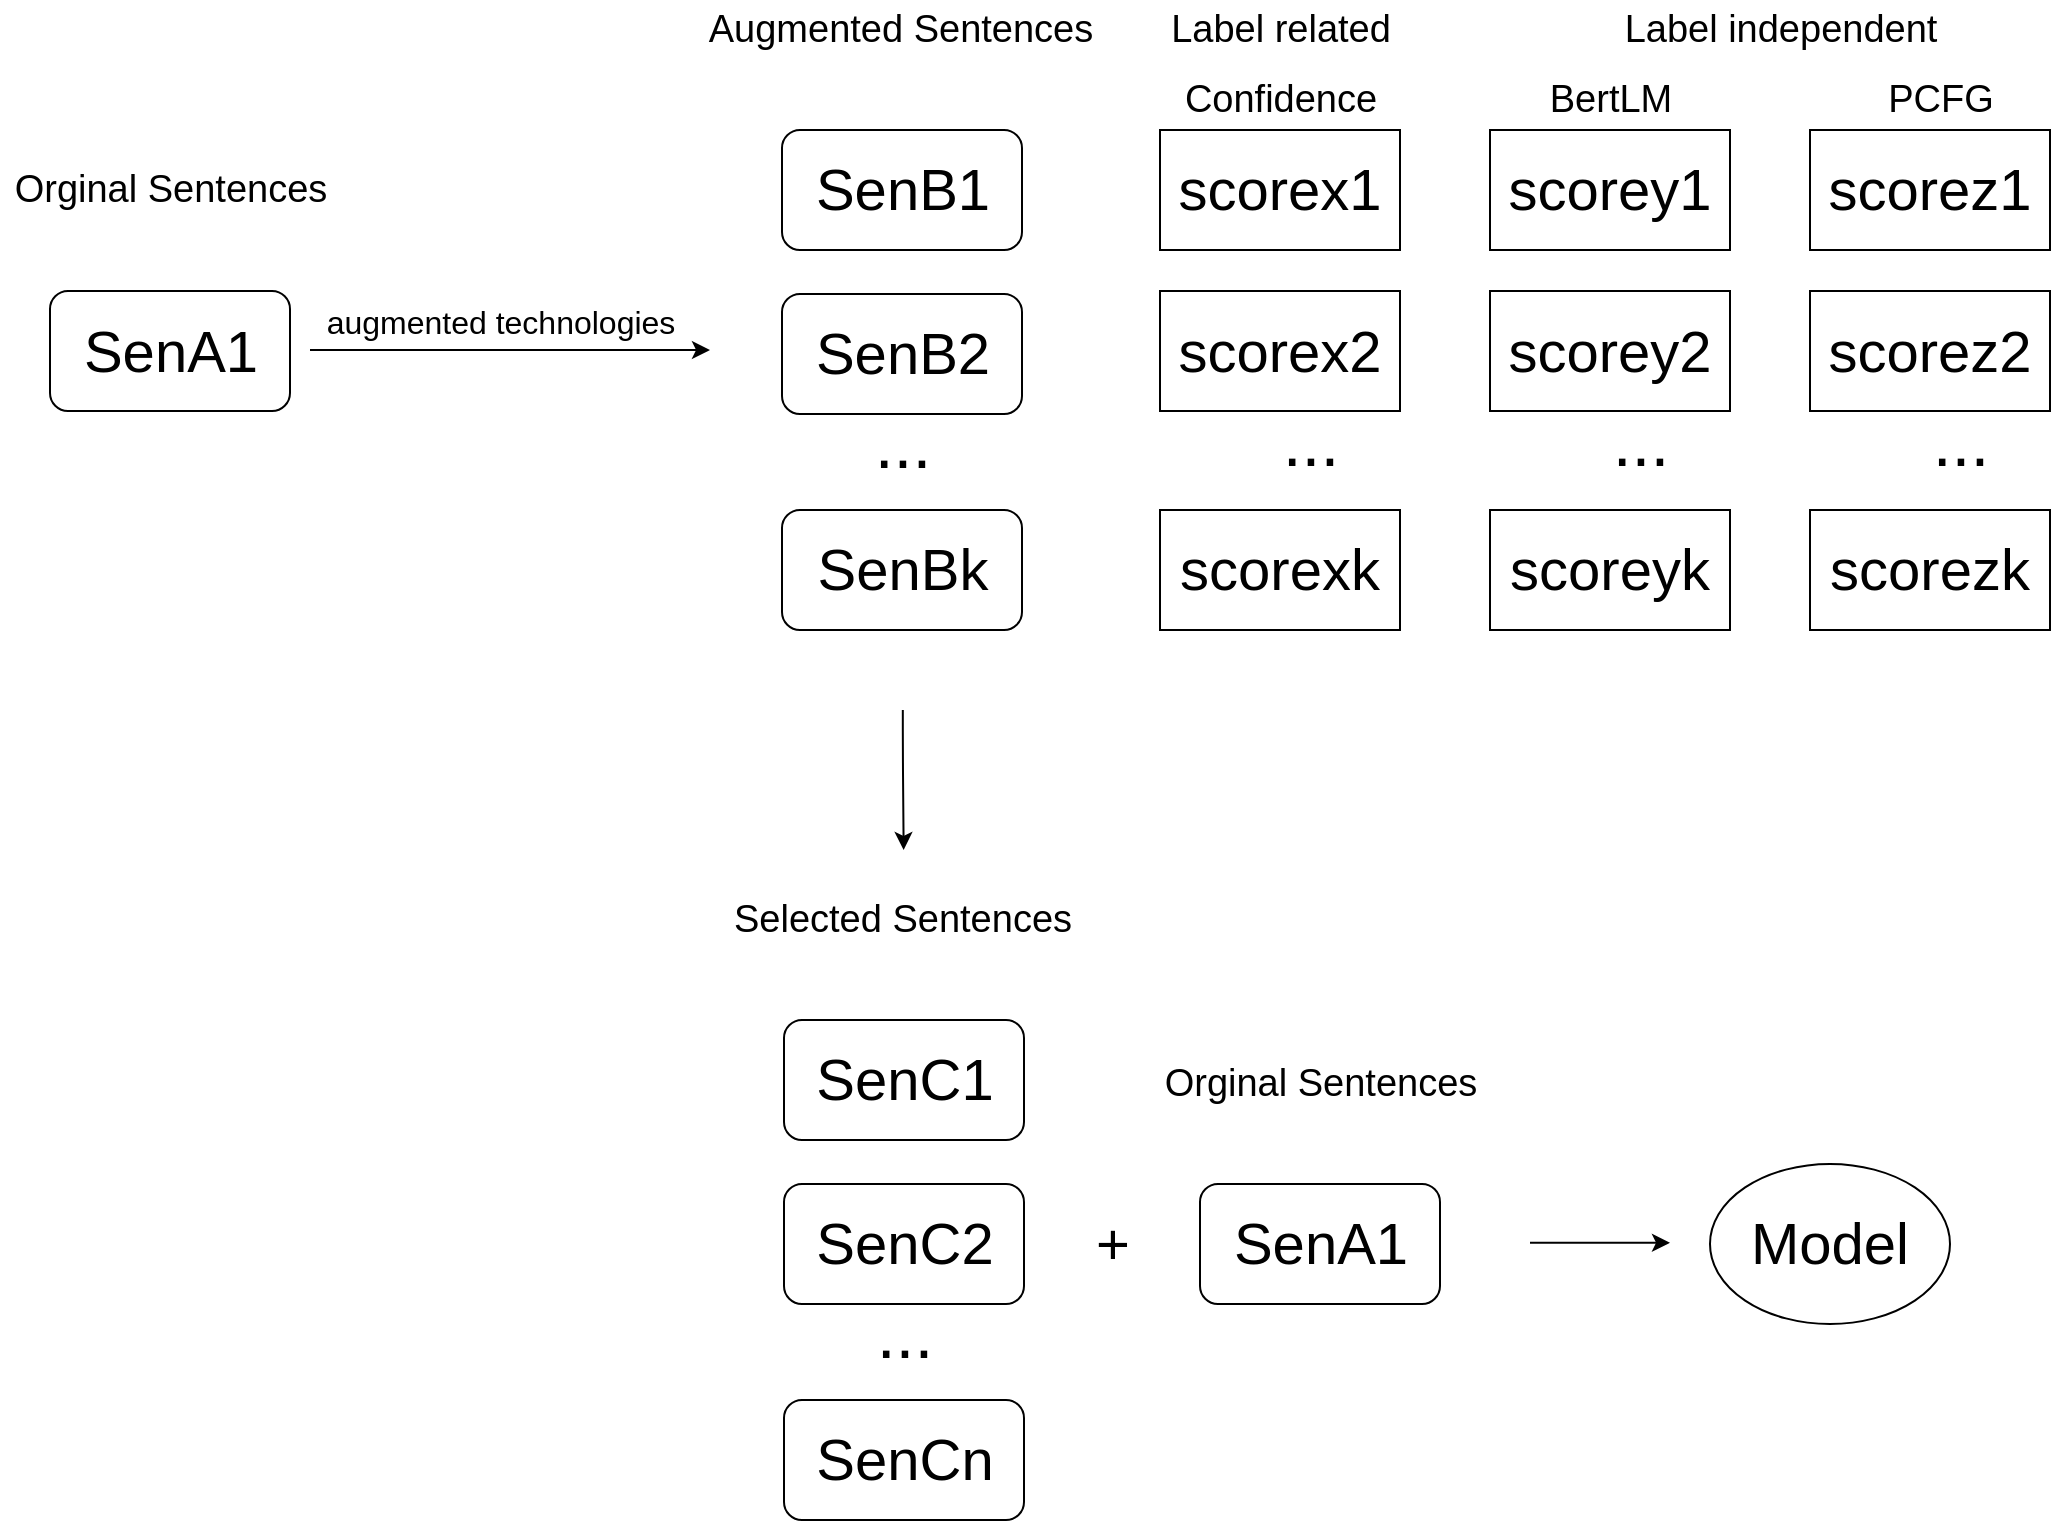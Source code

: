 <mxfile version="14.4.3" type="github">
  <diagram id="TOtBnsWWQq2DDUxLwHkW" name="第 1 页">
    <mxGraphModel dx="1221" dy="645" grid="1" gridSize="10" guides="1" tooltips="1" connect="1" arrows="1" fold="1" page="1" pageScale="1" pageWidth="827" pageHeight="1169" math="0" shadow="0">
      <root>
        <mxCell id="0" />
        <mxCell id="1" parent="0" />
        <mxCell id="BK7y1zI5hKH5JpizI_Pc-1" value="" style="rounded=1;whiteSpace=wrap;html=1;" vertex="1" parent="1">
          <mxGeometry x="50" y="160.5" width="120" height="60" as="geometry" />
        </mxCell>
        <mxCell id="BK7y1zI5hKH5JpizI_Pc-14" value="" style="edgeStyle=orthogonalEdgeStyle;rounded=0;orthogonalLoop=1;jettySize=auto;html=1;fontSize=29;" edge="1" parent="1">
          <mxGeometry relative="1" as="geometry">
            <mxPoint x="180" y="190" as="sourcePoint" />
            <mxPoint x="380" y="190" as="targetPoint" />
          </mxGeometry>
        </mxCell>
        <mxCell id="BK7y1zI5hKH5JpizI_Pc-2" value="&lt;font style=&quot;font-size: 29px&quot;&gt;SenA1&lt;/font&gt;" style="text;html=1;resizable=0;autosize=1;align=center;verticalAlign=middle;points=[];rounded=0;fontSize=29;" vertex="1" parent="1">
          <mxGeometry x="60" y="170.5" width="100" height="40" as="geometry" />
        </mxCell>
        <mxCell id="BK7y1zI5hKH5JpizI_Pc-7" value="" style="rounded=1;whiteSpace=wrap;html=1;" vertex="1" parent="1">
          <mxGeometry x="416" y="162" width="120" height="60" as="geometry" />
        </mxCell>
        <mxCell id="BK7y1zI5hKH5JpizI_Pc-8" value="&lt;font style=&quot;font-size: 29px&quot;&gt;SenB2&lt;/font&gt;" style="text;html=1;resizable=0;autosize=1;align=center;verticalAlign=middle;points=[];fillColor=none;strokeColor=none;rounded=0;fontSize=29;" vertex="1" parent="1">
          <mxGeometry x="426" y="172" width="100" height="40" as="geometry" />
        </mxCell>
        <mxCell id="BK7y1zI5hKH5JpizI_Pc-9" value="" style="rounded=1;whiteSpace=wrap;html=1;" vertex="1" parent="1">
          <mxGeometry x="416" y="80" width="120" height="60" as="geometry" />
        </mxCell>
        <mxCell id="BK7y1zI5hKH5JpizI_Pc-10" value="&lt;font style=&quot;font-size: 29px&quot;&gt;SenB1&lt;/font&gt;" style="text;html=1;resizable=0;autosize=1;align=center;verticalAlign=middle;points=[];fillColor=none;strokeColor=none;rounded=0;fontSize=29;" vertex="1" parent="1">
          <mxGeometry x="426" y="90" width="100" height="40" as="geometry" />
        </mxCell>
        <mxCell id="BK7y1zI5hKH5JpizI_Pc-11" value="" style="rounded=1;whiteSpace=wrap;html=1;" vertex="1" parent="1">
          <mxGeometry x="416" y="270" width="120" height="60" as="geometry" />
        </mxCell>
        <mxCell id="BK7y1zI5hKH5JpizI_Pc-12" value="&lt;font style=&quot;font-size: 29px&quot;&gt;SenBk&lt;/font&gt;" style="text;html=1;resizable=0;autosize=1;align=center;verticalAlign=middle;points=[];fillColor=none;strokeColor=none;rounded=0;fontSize=29;" vertex="1" parent="1">
          <mxGeometry x="426" y="280" width="100" height="40" as="geometry" />
        </mxCell>
        <mxCell id="BK7y1zI5hKH5JpizI_Pc-16" value="Orginal Sentences" style="text;html=1;align=center;verticalAlign=middle;resizable=0;points=[];autosize=1;fontSize=19;" vertex="1" parent="1">
          <mxGeometry x="25" y="95" width="170" height="30" as="geometry" />
        </mxCell>
        <mxCell id="BK7y1zI5hKH5JpizI_Pc-17" value="Augmented Sentences" style="text;html=1;align=center;verticalAlign=middle;resizable=0;points=[];autosize=1;fontSize=19;" vertex="1" parent="1">
          <mxGeometry x="370" y="15" width="210" height="30" as="geometry" />
        </mxCell>
        <mxCell id="BK7y1zI5hKH5JpizI_Pc-18" value="..." style="text;html=1;align=center;verticalAlign=middle;resizable=0;points=[];autosize=1;fontSize=34;" vertex="1" parent="1">
          <mxGeometry x="456" y="212" width="40" height="50" as="geometry" />
        </mxCell>
        <mxCell id="BK7y1zI5hKH5JpizI_Pc-20" value="augmented technologies" style="text;html=1;align=center;verticalAlign=middle;resizable=0;points=[];autosize=1;fontSize=16;" vertex="1" parent="1">
          <mxGeometry x="180" y="165.5" width="190" height="20" as="geometry" />
        </mxCell>
        <mxCell id="BK7y1zI5hKH5JpizI_Pc-22" value="Label&amp;nbsp;&lt;span&gt;related&lt;/span&gt;" style="text;html=1;align=center;verticalAlign=middle;resizable=0;points=[];autosize=1;fontSize=19;" vertex="1" parent="1">
          <mxGeometry x="600" y="15" width="130" height="30" as="geometry" />
        </mxCell>
        <mxCell id="BK7y1zI5hKH5JpizI_Pc-23" value="Label&amp;nbsp;independent" style="text;html=1;align=center;verticalAlign=middle;resizable=0;points=[];autosize=1;fontSize=19;" vertex="1" parent="1">
          <mxGeometry x="830" y="15" width="170" height="30" as="geometry" />
        </mxCell>
        <mxCell id="BK7y1zI5hKH5JpizI_Pc-27" value="Confidence" style="text;html=1;align=center;verticalAlign=middle;resizable=0;points=[];autosize=1;fontSize=19;" vertex="1" parent="1">
          <mxGeometry x="610" y="50" width="110" height="30" as="geometry" />
        </mxCell>
        <mxCell id="BK7y1zI5hKH5JpizI_Pc-28" value="BertLM" style="text;html=1;align=center;verticalAlign=middle;resizable=0;points=[];autosize=1;fontSize=19;" vertex="1" parent="1">
          <mxGeometry x="790" y="50" width="80" height="30" as="geometry" />
        </mxCell>
        <mxCell id="BK7y1zI5hKH5JpizI_Pc-29" value="PCFG" style="text;html=1;align=center;verticalAlign=middle;resizable=0;points=[];autosize=1;fontSize=19;" vertex="1" parent="1">
          <mxGeometry x="960" y="50" width="70" height="30" as="geometry" />
        </mxCell>
        <mxCell id="BK7y1zI5hKH5JpizI_Pc-37" value="&lt;font style=&quot;font-size: 29px&quot;&gt;scorex1&lt;/font&gt;" style="rounded=0;whiteSpace=wrap;html=1;sketch=0;" vertex="1" parent="1">
          <mxGeometry x="605" y="80" width="120" height="60" as="geometry" />
        </mxCell>
        <mxCell id="BK7y1zI5hKH5JpizI_Pc-38" value="&lt;font style=&quot;font-size: 29px&quot;&gt;scorex2&lt;/font&gt;" style="rounded=0;whiteSpace=wrap;html=1;sketch=0;" vertex="1" parent="1">
          <mxGeometry x="605" y="160.5" width="120" height="60" as="geometry" />
        </mxCell>
        <mxCell id="BK7y1zI5hKH5JpizI_Pc-39" value="&lt;font style=&quot;font-size: 29px&quot;&gt;scorexk&lt;/font&gt;" style="rounded=0;whiteSpace=wrap;html=1;sketch=0;" vertex="1" parent="1">
          <mxGeometry x="605" y="270" width="120" height="60" as="geometry" />
        </mxCell>
        <mxCell id="BK7y1zI5hKH5JpizI_Pc-40" value="..." style="text;html=1;align=center;verticalAlign=middle;resizable=0;points=[];autosize=1;fontSize=34;" vertex="1" parent="1">
          <mxGeometry x="660" y="210.5" width="40" height="50" as="geometry" />
        </mxCell>
        <mxCell id="BK7y1zI5hKH5JpizI_Pc-41" value="&lt;font style=&quot;font-size: 29px&quot;&gt;scorey1&lt;/font&gt;" style="rounded=0;whiteSpace=wrap;html=1;sketch=0;" vertex="1" parent="1">
          <mxGeometry x="770" y="80" width="120" height="60" as="geometry" />
        </mxCell>
        <mxCell id="BK7y1zI5hKH5JpizI_Pc-42" value="&lt;font style=&quot;font-size: 29px&quot;&gt;scorey2&lt;/font&gt;" style="rounded=0;whiteSpace=wrap;html=1;sketch=0;" vertex="1" parent="1">
          <mxGeometry x="770" y="160.5" width="120" height="60" as="geometry" />
        </mxCell>
        <mxCell id="BK7y1zI5hKH5JpizI_Pc-43" value="&lt;font style=&quot;font-size: 29px&quot;&gt;scoreyk&lt;/font&gt;" style="rounded=0;whiteSpace=wrap;html=1;sketch=0;" vertex="1" parent="1">
          <mxGeometry x="770" y="270" width="120" height="60" as="geometry" />
        </mxCell>
        <mxCell id="BK7y1zI5hKH5JpizI_Pc-44" value="..." style="text;html=1;align=center;verticalAlign=middle;resizable=0;points=[];autosize=1;fontSize=34;" vertex="1" parent="1">
          <mxGeometry x="825" y="210.5" width="40" height="50" as="geometry" />
        </mxCell>
        <mxCell id="BK7y1zI5hKH5JpizI_Pc-50" value="&lt;font style=&quot;font-size: 29px&quot;&gt;scorez1&lt;/font&gt;" style="rounded=0;whiteSpace=wrap;html=1;sketch=0;" vertex="1" parent="1">
          <mxGeometry x="930" y="80" width="120" height="60" as="geometry" />
        </mxCell>
        <mxCell id="BK7y1zI5hKH5JpizI_Pc-51" value="&lt;font style=&quot;font-size: 29px&quot;&gt;scorez2&lt;/font&gt;" style="rounded=0;whiteSpace=wrap;html=1;sketch=0;" vertex="1" parent="1">
          <mxGeometry x="930" y="160.5" width="120" height="60" as="geometry" />
        </mxCell>
        <mxCell id="BK7y1zI5hKH5JpizI_Pc-52" value="&lt;font style=&quot;font-size: 29px&quot;&gt;scorezk&lt;/font&gt;" style="rounded=0;whiteSpace=wrap;html=1;sketch=0;" vertex="1" parent="1">
          <mxGeometry x="930" y="270" width="120" height="60" as="geometry" />
        </mxCell>
        <mxCell id="BK7y1zI5hKH5JpizI_Pc-53" value="..." style="text;html=1;align=center;verticalAlign=middle;resizable=0;points=[];autosize=1;fontSize=34;" vertex="1" parent="1">
          <mxGeometry x="985" y="210.5" width="40" height="50" as="geometry" />
        </mxCell>
        <mxCell id="BK7y1zI5hKH5JpizI_Pc-54" value="" style="endArrow=classic;html=1;" edge="1" parent="1">
          <mxGeometry width="50" height="50" relative="1" as="geometry">
            <mxPoint x="476.41" y="370" as="sourcePoint" />
            <mxPoint x="476.82" y="440" as="targetPoint" />
            <Array as="points">
              <mxPoint x="476.41" y="390" />
            </Array>
          </mxGeometry>
        </mxCell>
        <mxCell id="BK7y1zI5hKH5JpizI_Pc-55" value="" style="rounded=1;whiteSpace=wrap;html=1;" vertex="1" parent="1">
          <mxGeometry x="417" y="607" width="120" height="60" as="geometry" />
        </mxCell>
        <mxCell id="BK7y1zI5hKH5JpizI_Pc-56" value="&lt;font style=&quot;font-size: 29px&quot;&gt;SenC2&lt;/font&gt;" style="text;html=1;resizable=0;autosize=1;align=center;verticalAlign=middle;points=[];fillColor=none;strokeColor=none;rounded=0;fontSize=29;" vertex="1" parent="1">
          <mxGeometry x="427" y="617" width="100" height="40" as="geometry" />
        </mxCell>
        <mxCell id="BK7y1zI5hKH5JpizI_Pc-57" value="" style="rounded=1;whiteSpace=wrap;html=1;" vertex="1" parent="1">
          <mxGeometry x="417" y="525" width="120" height="60" as="geometry" />
        </mxCell>
        <mxCell id="BK7y1zI5hKH5JpizI_Pc-58" value="&lt;font style=&quot;font-size: 29px&quot;&gt;SenC1&lt;/font&gt;" style="text;html=1;resizable=0;autosize=1;align=center;verticalAlign=middle;points=[];fillColor=none;strokeColor=none;rounded=0;fontSize=29;" vertex="1" parent="1">
          <mxGeometry x="427" y="535" width="100" height="40" as="geometry" />
        </mxCell>
        <mxCell id="BK7y1zI5hKH5JpizI_Pc-59" value="" style="rounded=1;whiteSpace=wrap;html=1;" vertex="1" parent="1">
          <mxGeometry x="417" y="715" width="120" height="60" as="geometry" />
        </mxCell>
        <mxCell id="BK7y1zI5hKH5JpizI_Pc-60" value="&lt;font style=&quot;font-size: 29px&quot;&gt;SenCn&lt;/font&gt;" style="text;html=1;resizable=0;autosize=1;align=center;verticalAlign=middle;points=[];fillColor=none;strokeColor=none;rounded=0;fontSize=29;" vertex="1" parent="1">
          <mxGeometry x="427" y="725" width="100" height="40" as="geometry" />
        </mxCell>
        <mxCell id="BK7y1zI5hKH5JpizI_Pc-61" value="Selected Sentences" style="text;html=1;align=center;verticalAlign=middle;resizable=0;points=[];autosize=1;fontSize=19;" vertex="1" parent="1">
          <mxGeometry x="386" y="460" width="180" height="30" as="geometry" />
        </mxCell>
        <mxCell id="BK7y1zI5hKH5JpizI_Pc-62" value="..." style="text;html=1;align=center;verticalAlign=middle;resizable=0;points=[];autosize=1;fontSize=34;" vertex="1" parent="1">
          <mxGeometry x="457" y="657" width="40" height="50" as="geometry" />
        </mxCell>
        <mxCell id="BK7y1zI5hKH5JpizI_Pc-64" value="" style="endArrow=classic;html=1;" edge="1" parent="1">
          <mxGeometry width="50" height="50" relative="1" as="geometry">
            <mxPoint x="790" y="636.41" as="sourcePoint" />
            <mxPoint x="860" y="636.41" as="targetPoint" />
          </mxGeometry>
        </mxCell>
        <mxCell id="BK7y1zI5hKH5JpizI_Pc-65" value="&lt;font style=&quot;font-size: 29px&quot;&gt;Model&lt;/font&gt;" style="ellipse;whiteSpace=wrap;html=1;rounded=0;sketch=0;" vertex="1" parent="1">
          <mxGeometry x="880" y="597" width="120" height="80" as="geometry" />
        </mxCell>
        <mxCell id="BK7y1zI5hKH5JpizI_Pc-66" value="" style="rounded=1;whiteSpace=wrap;html=1;" vertex="1" parent="1">
          <mxGeometry x="625" y="607" width="120" height="60" as="geometry" />
        </mxCell>
        <mxCell id="BK7y1zI5hKH5JpizI_Pc-67" value="&lt;font style=&quot;font-size: 29px&quot;&gt;SenA1&lt;/font&gt;" style="text;html=1;resizable=0;autosize=1;align=center;verticalAlign=middle;points=[];rounded=0;fontSize=29;" vertex="1" parent="1">
          <mxGeometry x="635" y="617" width="100" height="40" as="geometry" />
        </mxCell>
        <mxCell id="BK7y1zI5hKH5JpizI_Pc-68" value="Orginal Sentences" style="text;html=1;align=center;verticalAlign=middle;resizable=0;points=[];autosize=1;fontSize=19;" vertex="1" parent="1">
          <mxGeometry x="600" y="541.5" width="170" height="30" as="geometry" />
        </mxCell>
        <mxCell id="BK7y1zI5hKH5JpizI_Pc-69" value="&lt;font style=&quot;font-size: 29px&quot;&gt;+&lt;/font&gt;" style="text;html=1;align=center;verticalAlign=middle;resizable=0;points=[];autosize=1;" vertex="1" parent="1">
          <mxGeometry x="566" y="627" width="30" height="20" as="geometry" />
        </mxCell>
      </root>
    </mxGraphModel>
  </diagram>
</mxfile>
